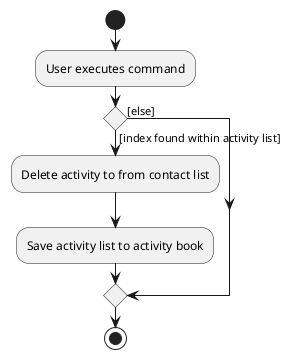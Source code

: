 @startuml
start
:User executes command;

'Since the beta syntax does not support placing the condition outside the
'diamond we place it as the true branch instead.

if () then ([index found within activity list])
    :Delete activity to from contact list;
    :Save activity list to activity book;
else ([else])
endif
stop
@enduml
